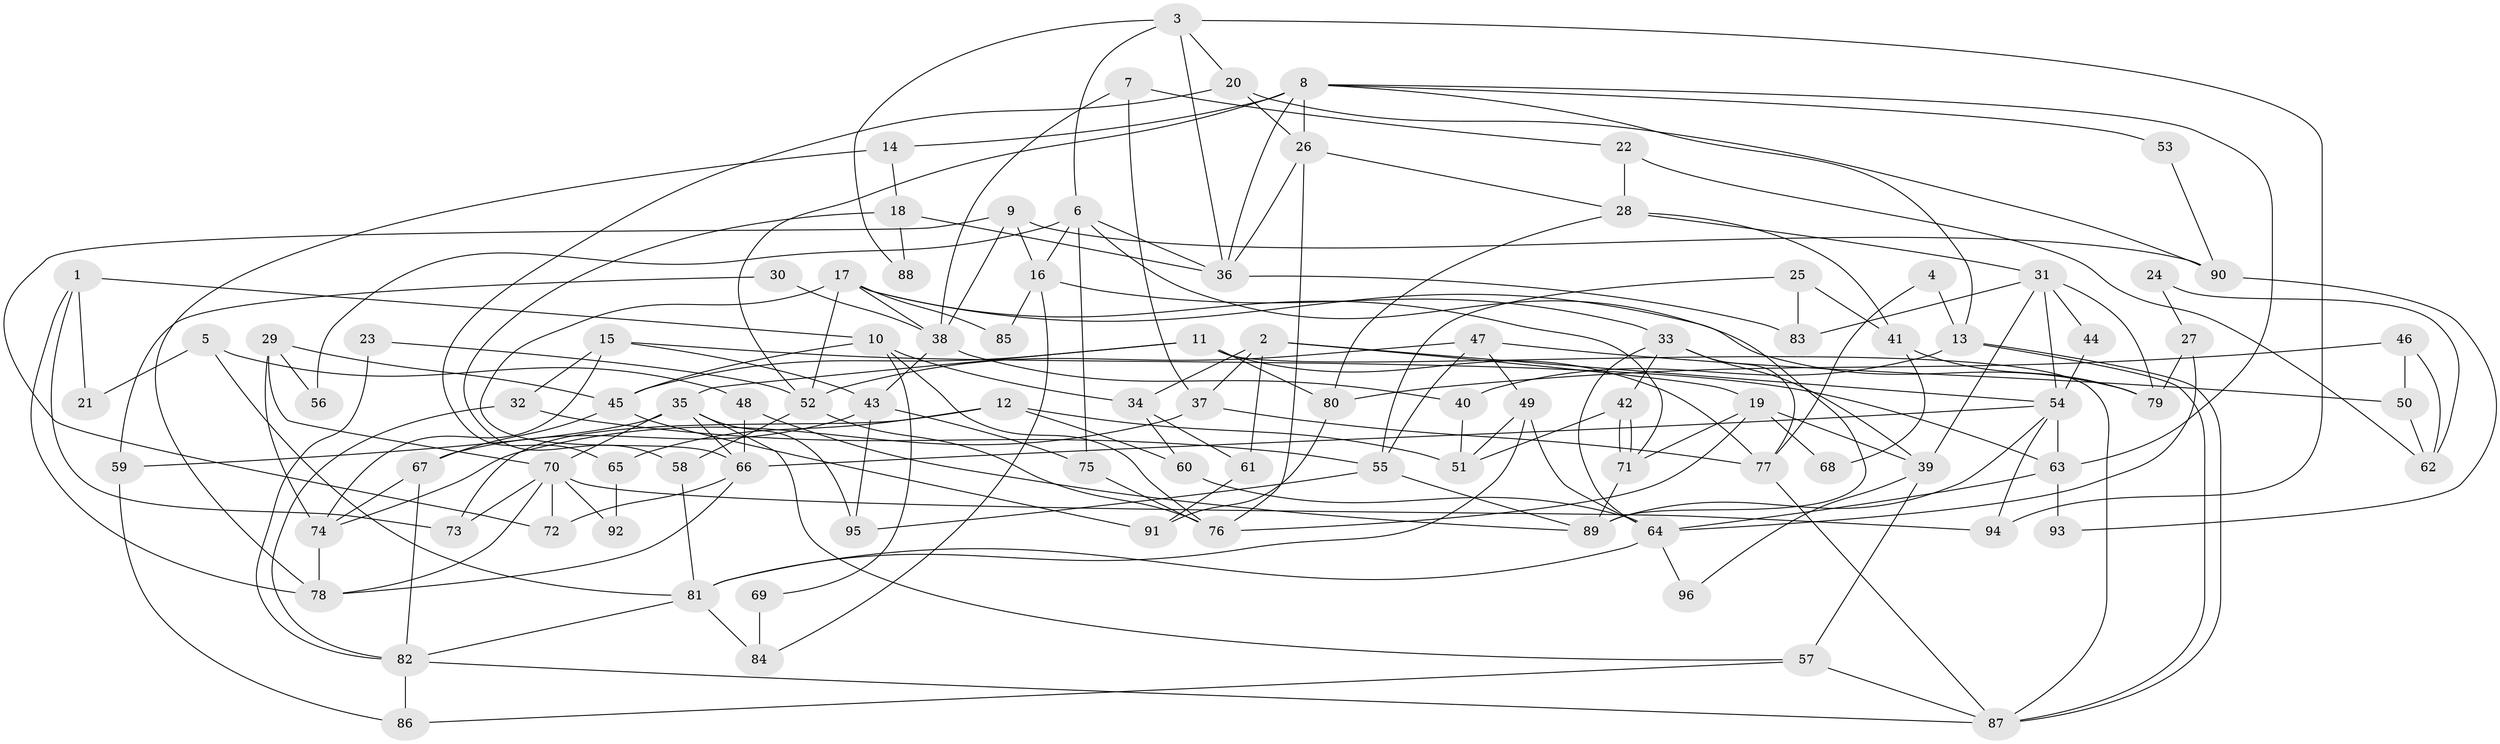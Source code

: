 // coarse degree distribution, {5: 0.27586206896551724, 9: 0.1724137931034483, 7: 0.06896551724137931, 6: 0.034482758620689655, 11: 0.034482758620689655, 8: 0.1724137931034483, 3: 0.10344827586206896, 10: 0.034482758620689655, 2: 0.034482758620689655, 13: 0.034482758620689655, 4: 0.034482758620689655}
// Generated by graph-tools (version 1.1) at 2025/50/03/04/25 22:50:59]
// undirected, 96 vertices, 192 edges
graph export_dot {
  node [color=gray90,style=filled];
  1;
  2;
  3;
  4;
  5;
  6;
  7;
  8;
  9;
  10;
  11;
  12;
  13;
  14;
  15;
  16;
  17;
  18;
  19;
  20;
  21;
  22;
  23;
  24;
  25;
  26;
  27;
  28;
  29;
  30;
  31;
  32;
  33;
  34;
  35;
  36;
  37;
  38;
  39;
  40;
  41;
  42;
  43;
  44;
  45;
  46;
  47;
  48;
  49;
  50;
  51;
  52;
  53;
  54;
  55;
  56;
  57;
  58;
  59;
  60;
  61;
  62;
  63;
  64;
  65;
  66;
  67;
  68;
  69;
  70;
  71;
  72;
  73;
  74;
  75;
  76;
  77;
  78;
  79;
  80;
  81;
  82;
  83;
  84;
  85;
  86;
  87;
  88;
  89;
  90;
  91;
  92;
  93;
  94;
  95;
  96;
  1 -- 10;
  1 -- 78;
  1 -- 21;
  1 -- 73;
  2 -- 19;
  2 -- 54;
  2 -- 34;
  2 -- 37;
  2 -- 61;
  3 -- 6;
  3 -- 36;
  3 -- 20;
  3 -- 88;
  3 -- 94;
  4 -- 77;
  4 -- 13;
  5 -- 81;
  5 -- 48;
  5 -- 21;
  6 -- 89;
  6 -- 75;
  6 -- 16;
  6 -- 36;
  6 -- 56;
  7 -- 37;
  7 -- 38;
  7 -- 22;
  8 -- 36;
  8 -- 52;
  8 -- 13;
  8 -- 14;
  8 -- 26;
  8 -- 53;
  8 -- 63;
  9 -- 16;
  9 -- 72;
  9 -- 38;
  9 -- 90;
  10 -- 34;
  10 -- 45;
  10 -- 69;
  10 -- 76;
  11 -- 77;
  11 -- 87;
  11 -- 35;
  11 -- 45;
  11 -- 80;
  12 -- 60;
  12 -- 51;
  12 -- 65;
  12 -- 73;
  13 -- 87;
  13 -- 87;
  13 -- 40;
  14 -- 78;
  14 -- 18;
  15 -- 32;
  15 -- 43;
  15 -- 63;
  15 -- 74;
  16 -- 33;
  16 -- 84;
  16 -- 85;
  17 -- 66;
  17 -- 71;
  17 -- 38;
  17 -- 52;
  17 -- 79;
  17 -- 85;
  18 -- 58;
  18 -- 36;
  18 -- 88;
  19 -- 39;
  19 -- 76;
  19 -- 68;
  19 -- 71;
  20 -- 26;
  20 -- 65;
  20 -- 90;
  22 -- 28;
  22 -- 62;
  23 -- 82;
  23 -- 52;
  24 -- 62;
  24 -- 27;
  25 -- 55;
  25 -- 83;
  25 -- 41;
  26 -- 36;
  26 -- 28;
  26 -- 76;
  27 -- 79;
  27 -- 64;
  28 -- 41;
  28 -- 31;
  28 -- 80;
  29 -- 70;
  29 -- 74;
  29 -- 45;
  29 -- 56;
  30 -- 59;
  30 -- 38;
  31 -- 54;
  31 -- 39;
  31 -- 44;
  31 -- 79;
  31 -- 83;
  32 -- 82;
  32 -- 55;
  33 -- 39;
  33 -- 42;
  33 -- 64;
  33 -- 77;
  34 -- 61;
  34 -- 60;
  35 -- 70;
  35 -- 57;
  35 -- 59;
  35 -- 66;
  35 -- 95;
  36 -- 83;
  37 -- 74;
  37 -- 77;
  38 -- 40;
  38 -- 43;
  39 -- 57;
  39 -- 96;
  40 -- 51;
  41 -- 79;
  41 -- 68;
  42 -- 51;
  42 -- 71;
  42 -- 71;
  43 -- 67;
  43 -- 75;
  43 -- 95;
  44 -- 54;
  45 -- 67;
  45 -- 91;
  46 -- 50;
  46 -- 80;
  46 -- 62;
  47 -- 52;
  47 -- 55;
  47 -- 49;
  47 -- 50;
  48 -- 89;
  48 -- 66;
  49 -- 64;
  49 -- 51;
  49 -- 81;
  50 -- 62;
  52 -- 76;
  52 -- 58;
  53 -- 90;
  54 -- 63;
  54 -- 94;
  54 -- 66;
  54 -- 89;
  55 -- 89;
  55 -- 95;
  57 -- 87;
  57 -- 86;
  58 -- 81;
  59 -- 86;
  60 -- 64;
  61 -- 91;
  63 -- 64;
  63 -- 93;
  64 -- 81;
  64 -- 96;
  65 -- 92;
  66 -- 72;
  66 -- 78;
  67 -- 82;
  67 -- 74;
  69 -- 84;
  70 -- 73;
  70 -- 78;
  70 -- 72;
  70 -- 92;
  70 -- 94;
  71 -- 89;
  74 -- 78;
  75 -- 76;
  77 -- 87;
  80 -- 91;
  81 -- 82;
  81 -- 84;
  82 -- 87;
  82 -- 86;
  90 -- 93;
}
